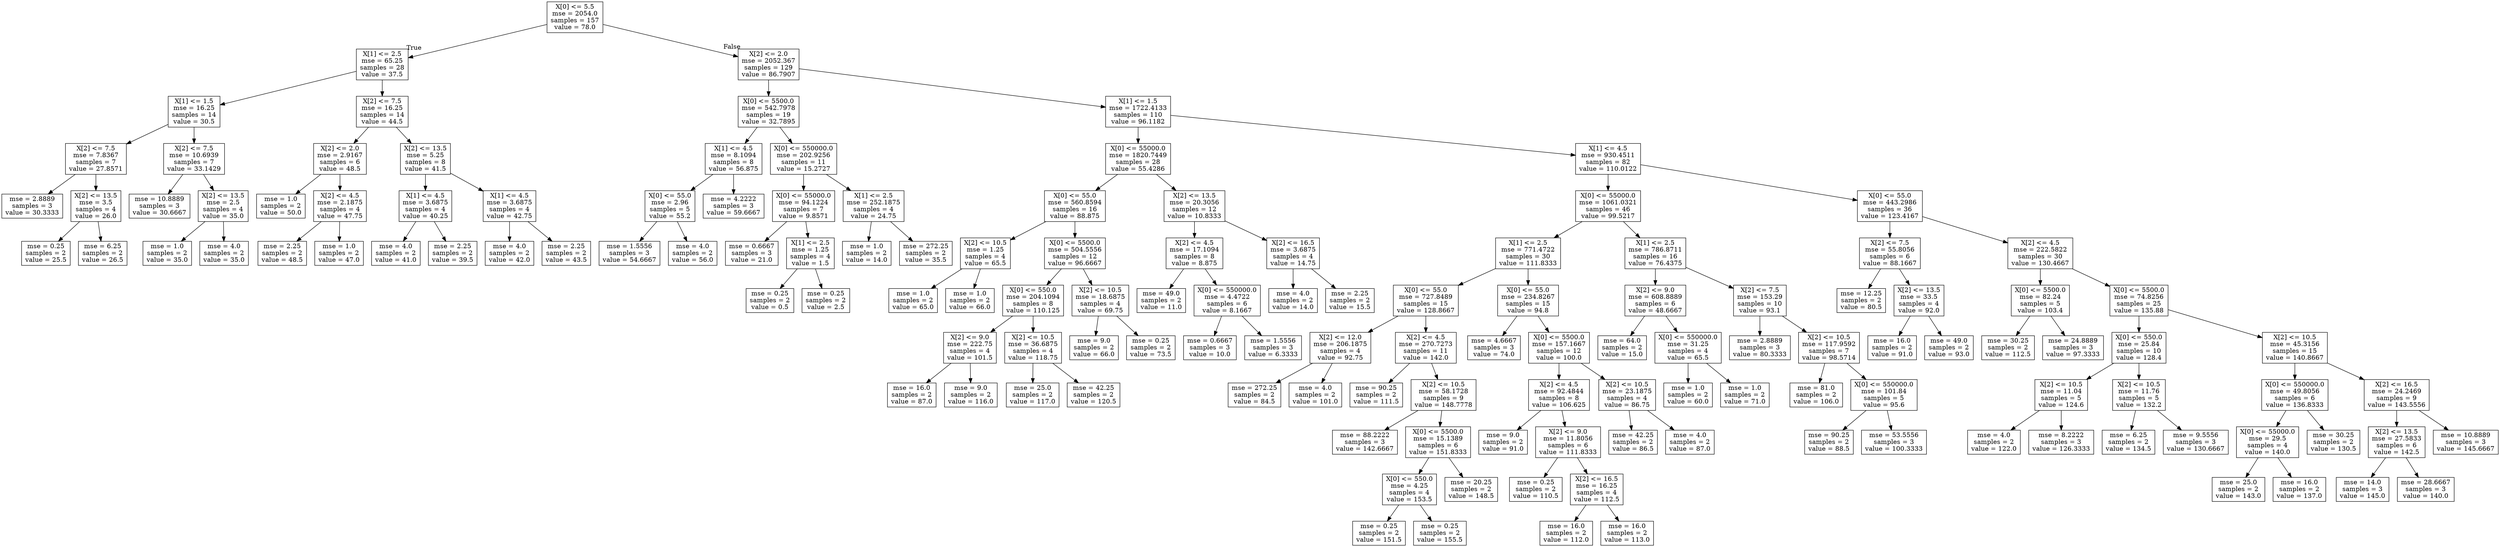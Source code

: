 digraph Tree {
node [shape=box] ;
0 [label="X[0] <= 5.5\nmse = 2054.0\nsamples = 157\nvalue = 78.0"] ;
1 [label="X[1] <= 2.5\nmse = 65.25\nsamples = 28\nvalue = 37.5"] ;
0 -> 1 [labeldistance=2.5, labelangle=45, headlabel="True"] ;
2 [label="X[1] <= 1.5\nmse = 16.25\nsamples = 14\nvalue = 30.5"] ;
1 -> 2 ;
3 [label="X[2] <= 7.5\nmse = 7.8367\nsamples = 7\nvalue = 27.8571"] ;
2 -> 3 ;
4 [label="mse = 2.8889\nsamples = 3\nvalue = 30.3333"] ;
3 -> 4 ;
5 [label="X[2] <= 13.5\nmse = 3.5\nsamples = 4\nvalue = 26.0"] ;
3 -> 5 ;
6 [label="mse = 0.25\nsamples = 2\nvalue = 25.5"] ;
5 -> 6 ;
7 [label="mse = 6.25\nsamples = 2\nvalue = 26.5"] ;
5 -> 7 ;
8 [label="X[2] <= 7.5\nmse = 10.6939\nsamples = 7\nvalue = 33.1429"] ;
2 -> 8 ;
9 [label="mse = 10.8889\nsamples = 3\nvalue = 30.6667"] ;
8 -> 9 ;
10 [label="X[2] <= 13.5\nmse = 2.5\nsamples = 4\nvalue = 35.0"] ;
8 -> 10 ;
11 [label="mse = 1.0\nsamples = 2\nvalue = 35.0"] ;
10 -> 11 ;
12 [label="mse = 4.0\nsamples = 2\nvalue = 35.0"] ;
10 -> 12 ;
13 [label="X[2] <= 7.5\nmse = 16.25\nsamples = 14\nvalue = 44.5"] ;
1 -> 13 ;
14 [label="X[2] <= 2.0\nmse = 2.9167\nsamples = 6\nvalue = 48.5"] ;
13 -> 14 ;
15 [label="mse = 1.0\nsamples = 2\nvalue = 50.0"] ;
14 -> 15 ;
16 [label="X[2] <= 4.5\nmse = 2.1875\nsamples = 4\nvalue = 47.75"] ;
14 -> 16 ;
17 [label="mse = 2.25\nsamples = 2\nvalue = 48.5"] ;
16 -> 17 ;
18 [label="mse = 1.0\nsamples = 2\nvalue = 47.0"] ;
16 -> 18 ;
19 [label="X[2] <= 13.5\nmse = 5.25\nsamples = 8\nvalue = 41.5"] ;
13 -> 19 ;
20 [label="X[1] <= 4.5\nmse = 3.6875\nsamples = 4\nvalue = 40.25"] ;
19 -> 20 ;
21 [label="mse = 4.0\nsamples = 2\nvalue = 41.0"] ;
20 -> 21 ;
22 [label="mse = 2.25\nsamples = 2\nvalue = 39.5"] ;
20 -> 22 ;
23 [label="X[1] <= 4.5\nmse = 3.6875\nsamples = 4\nvalue = 42.75"] ;
19 -> 23 ;
24 [label="mse = 4.0\nsamples = 2\nvalue = 42.0"] ;
23 -> 24 ;
25 [label="mse = 2.25\nsamples = 2\nvalue = 43.5"] ;
23 -> 25 ;
26 [label="X[2] <= 2.0\nmse = 2052.367\nsamples = 129\nvalue = 86.7907"] ;
0 -> 26 [labeldistance=2.5, labelangle=-45, headlabel="False"] ;
27 [label="X[0] <= 5500.0\nmse = 542.7978\nsamples = 19\nvalue = 32.7895"] ;
26 -> 27 ;
28 [label="X[1] <= 4.5\nmse = 8.1094\nsamples = 8\nvalue = 56.875"] ;
27 -> 28 ;
29 [label="X[0] <= 55.0\nmse = 2.96\nsamples = 5\nvalue = 55.2"] ;
28 -> 29 ;
30 [label="mse = 1.5556\nsamples = 3\nvalue = 54.6667"] ;
29 -> 30 ;
31 [label="mse = 4.0\nsamples = 2\nvalue = 56.0"] ;
29 -> 31 ;
32 [label="mse = 4.2222\nsamples = 3\nvalue = 59.6667"] ;
28 -> 32 ;
33 [label="X[0] <= 550000.0\nmse = 202.9256\nsamples = 11\nvalue = 15.2727"] ;
27 -> 33 ;
34 [label="X[0] <= 55000.0\nmse = 94.1224\nsamples = 7\nvalue = 9.8571"] ;
33 -> 34 ;
35 [label="mse = 0.6667\nsamples = 3\nvalue = 21.0"] ;
34 -> 35 ;
36 [label="X[1] <= 2.5\nmse = 1.25\nsamples = 4\nvalue = 1.5"] ;
34 -> 36 ;
37 [label="mse = 0.25\nsamples = 2\nvalue = 0.5"] ;
36 -> 37 ;
38 [label="mse = 0.25\nsamples = 2\nvalue = 2.5"] ;
36 -> 38 ;
39 [label="X[1] <= 2.5\nmse = 252.1875\nsamples = 4\nvalue = 24.75"] ;
33 -> 39 ;
40 [label="mse = 1.0\nsamples = 2\nvalue = 14.0"] ;
39 -> 40 ;
41 [label="mse = 272.25\nsamples = 2\nvalue = 35.5"] ;
39 -> 41 ;
42 [label="X[1] <= 1.5\nmse = 1722.4133\nsamples = 110\nvalue = 96.1182"] ;
26 -> 42 ;
43 [label="X[0] <= 55000.0\nmse = 1820.7449\nsamples = 28\nvalue = 55.4286"] ;
42 -> 43 ;
44 [label="X[0] <= 55.0\nmse = 560.8594\nsamples = 16\nvalue = 88.875"] ;
43 -> 44 ;
45 [label="X[2] <= 10.5\nmse = 1.25\nsamples = 4\nvalue = 65.5"] ;
44 -> 45 ;
46 [label="mse = 1.0\nsamples = 2\nvalue = 65.0"] ;
45 -> 46 ;
47 [label="mse = 1.0\nsamples = 2\nvalue = 66.0"] ;
45 -> 47 ;
48 [label="X[0] <= 5500.0\nmse = 504.5556\nsamples = 12\nvalue = 96.6667"] ;
44 -> 48 ;
49 [label="X[0] <= 550.0\nmse = 204.1094\nsamples = 8\nvalue = 110.125"] ;
48 -> 49 ;
50 [label="X[2] <= 9.0\nmse = 222.75\nsamples = 4\nvalue = 101.5"] ;
49 -> 50 ;
51 [label="mse = 16.0\nsamples = 2\nvalue = 87.0"] ;
50 -> 51 ;
52 [label="mse = 9.0\nsamples = 2\nvalue = 116.0"] ;
50 -> 52 ;
53 [label="X[2] <= 10.5\nmse = 36.6875\nsamples = 4\nvalue = 118.75"] ;
49 -> 53 ;
54 [label="mse = 25.0\nsamples = 2\nvalue = 117.0"] ;
53 -> 54 ;
55 [label="mse = 42.25\nsamples = 2\nvalue = 120.5"] ;
53 -> 55 ;
56 [label="X[2] <= 10.5\nmse = 18.6875\nsamples = 4\nvalue = 69.75"] ;
48 -> 56 ;
57 [label="mse = 9.0\nsamples = 2\nvalue = 66.0"] ;
56 -> 57 ;
58 [label="mse = 0.25\nsamples = 2\nvalue = 73.5"] ;
56 -> 58 ;
59 [label="X[2] <= 13.5\nmse = 20.3056\nsamples = 12\nvalue = 10.8333"] ;
43 -> 59 ;
60 [label="X[2] <= 4.5\nmse = 17.1094\nsamples = 8\nvalue = 8.875"] ;
59 -> 60 ;
61 [label="mse = 49.0\nsamples = 2\nvalue = 11.0"] ;
60 -> 61 ;
62 [label="X[0] <= 550000.0\nmse = 4.4722\nsamples = 6\nvalue = 8.1667"] ;
60 -> 62 ;
63 [label="mse = 0.6667\nsamples = 3\nvalue = 10.0"] ;
62 -> 63 ;
64 [label="mse = 1.5556\nsamples = 3\nvalue = 6.3333"] ;
62 -> 64 ;
65 [label="X[2] <= 16.5\nmse = 3.6875\nsamples = 4\nvalue = 14.75"] ;
59 -> 65 ;
66 [label="mse = 4.0\nsamples = 2\nvalue = 14.0"] ;
65 -> 66 ;
67 [label="mse = 2.25\nsamples = 2\nvalue = 15.5"] ;
65 -> 67 ;
68 [label="X[1] <= 4.5\nmse = 930.4511\nsamples = 82\nvalue = 110.0122"] ;
42 -> 68 ;
69 [label="X[0] <= 55000.0\nmse = 1061.0321\nsamples = 46\nvalue = 99.5217"] ;
68 -> 69 ;
70 [label="X[1] <= 2.5\nmse = 771.4722\nsamples = 30\nvalue = 111.8333"] ;
69 -> 70 ;
71 [label="X[0] <= 55.0\nmse = 727.8489\nsamples = 15\nvalue = 128.8667"] ;
70 -> 71 ;
72 [label="X[2] <= 12.0\nmse = 206.1875\nsamples = 4\nvalue = 92.75"] ;
71 -> 72 ;
73 [label="mse = 272.25\nsamples = 2\nvalue = 84.5"] ;
72 -> 73 ;
74 [label="mse = 4.0\nsamples = 2\nvalue = 101.0"] ;
72 -> 74 ;
75 [label="X[2] <= 4.5\nmse = 270.7273\nsamples = 11\nvalue = 142.0"] ;
71 -> 75 ;
76 [label="mse = 90.25\nsamples = 2\nvalue = 111.5"] ;
75 -> 76 ;
77 [label="X[2] <= 10.5\nmse = 58.1728\nsamples = 9\nvalue = 148.7778"] ;
75 -> 77 ;
78 [label="mse = 88.2222\nsamples = 3\nvalue = 142.6667"] ;
77 -> 78 ;
79 [label="X[0] <= 5500.0\nmse = 15.1389\nsamples = 6\nvalue = 151.8333"] ;
77 -> 79 ;
80 [label="X[0] <= 550.0\nmse = 4.25\nsamples = 4\nvalue = 153.5"] ;
79 -> 80 ;
81 [label="mse = 0.25\nsamples = 2\nvalue = 151.5"] ;
80 -> 81 ;
82 [label="mse = 0.25\nsamples = 2\nvalue = 155.5"] ;
80 -> 82 ;
83 [label="mse = 20.25\nsamples = 2\nvalue = 148.5"] ;
79 -> 83 ;
84 [label="X[0] <= 55.0\nmse = 234.8267\nsamples = 15\nvalue = 94.8"] ;
70 -> 84 ;
85 [label="mse = 4.6667\nsamples = 3\nvalue = 74.0"] ;
84 -> 85 ;
86 [label="X[0] <= 5500.0\nmse = 157.1667\nsamples = 12\nvalue = 100.0"] ;
84 -> 86 ;
87 [label="X[2] <= 4.5\nmse = 92.4844\nsamples = 8\nvalue = 106.625"] ;
86 -> 87 ;
88 [label="mse = 9.0\nsamples = 2\nvalue = 91.0"] ;
87 -> 88 ;
89 [label="X[2] <= 9.0\nmse = 11.8056\nsamples = 6\nvalue = 111.8333"] ;
87 -> 89 ;
90 [label="mse = 0.25\nsamples = 2\nvalue = 110.5"] ;
89 -> 90 ;
91 [label="X[2] <= 16.5\nmse = 16.25\nsamples = 4\nvalue = 112.5"] ;
89 -> 91 ;
92 [label="mse = 16.0\nsamples = 2\nvalue = 112.0"] ;
91 -> 92 ;
93 [label="mse = 16.0\nsamples = 2\nvalue = 113.0"] ;
91 -> 93 ;
94 [label="X[2] <= 10.5\nmse = 23.1875\nsamples = 4\nvalue = 86.75"] ;
86 -> 94 ;
95 [label="mse = 42.25\nsamples = 2\nvalue = 86.5"] ;
94 -> 95 ;
96 [label="mse = 4.0\nsamples = 2\nvalue = 87.0"] ;
94 -> 96 ;
97 [label="X[1] <= 2.5\nmse = 786.8711\nsamples = 16\nvalue = 76.4375"] ;
69 -> 97 ;
98 [label="X[2] <= 9.0\nmse = 608.8889\nsamples = 6\nvalue = 48.6667"] ;
97 -> 98 ;
99 [label="mse = 64.0\nsamples = 2\nvalue = 15.0"] ;
98 -> 99 ;
100 [label="X[0] <= 550000.0\nmse = 31.25\nsamples = 4\nvalue = 65.5"] ;
98 -> 100 ;
101 [label="mse = 1.0\nsamples = 2\nvalue = 60.0"] ;
100 -> 101 ;
102 [label="mse = 1.0\nsamples = 2\nvalue = 71.0"] ;
100 -> 102 ;
103 [label="X[2] <= 7.5\nmse = 153.29\nsamples = 10\nvalue = 93.1"] ;
97 -> 103 ;
104 [label="mse = 2.8889\nsamples = 3\nvalue = 80.3333"] ;
103 -> 104 ;
105 [label="X[2] <= 10.5\nmse = 117.9592\nsamples = 7\nvalue = 98.5714"] ;
103 -> 105 ;
106 [label="mse = 81.0\nsamples = 2\nvalue = 106.0"] ;
105 -> 106 ;
107 [label="X[0] <= 550000.0\nmse = 101.84\nsamples = 5\nvalue = 95.6"] ;
105 -> 107 ;
108 [label="mse = 90.25\nsamples = 2\nvalue = 88.5"] ;
107 -> 108 ;
109 [label="mse = 53.5556\nsamples = 3\nvalue = 100.3333"] ;
107 -> 109 ;
110 [label="X[0] <= 55.0\nmse = 443.2986\nsamples = 36\nvalue = 123.4167"] ;
68 -> 110 ;
111 [label="X[2] <= 7.5\nmse = 55.8056\nsamples = 6\nvalue = 88.1667"] ;
110 -> 111 ;
112 [label="mse = 12.25\nsamples = 2\nvalue = 80.5"] ;
111 -> 112 ;
113 [label="X[2] <= 13.5\nmse = 33.5\nsamples = 4\nvalue = 92.0"] ;
111 -> 113 ;
114 [label="mse = 16.0\nsamples = 2\nvalue = 91.0"] ;
113 -> 114 ;
115 [label="mse = 49.0\nsamples = 2\nvalue = 93.0"] ;
113 -> 115 ;
116 [label="X[2] <= 4.5\nmse = 222.5822\nsamples = 30\nvalue = 130.4667"] ;
110 -> 116 ;
117 [label="X[0] <= 5500.0\nmse = 82.24\nsamples = 5\nvalue = 103.4"] ;
116 -> 117 ;
118 [label="mse = 30.25\nsamples = 2\nvalue = 112.5"] ;
117 -> 118 ;
119 [label="mse = 24.8889\nsamples = 3\nvalue = 97.3333"] ;
117 -> 119 ;
120 [label="X[0] <= 5500.0\nmse = 74.8256\nsamples = 25\nvalue = 135.88"] ;
116 -> 120 ;
121 [label="X[0] <= 550.0\nmse = 25.84\nsamples = 10\nvalue = 128.4"] ;
120 -> 121 ;
122 [label="X[2] <= 10.5\nmse = 11.04\nsamples = 5\nvalue = 124.6"] ;
121 -> 122 ;
123 [label="mse = 4.0\nsamples = 2\nvalue = 122.0"] ;
122 -> 123 ;
124 [label="mse = 8.2222\nsamples = 3\nvalue = 126.3333"] ;
122 -> 124 ;
125 [label="X[2] <= 10.5\nmse = 11.76\nsamples = 5\nvalue = 132.2"] ;
121 -> 125 ;
126 [label="mse = 6.25\nsamples = 2\nvalue = 134.5"] ;
125 -> 126 ;
127 [label="mse = 9.5556\nsamples = 3\nvalue = 130.6667"] ;
125 -> 127 ;
128 [label="X[2] <= 10.5\nmse = 45.3156\nsamples = 15\nvalue = 140.8667"] ;
120 -> 128 ;
129 [label="X[0] <= 550000.0\nmse = 49.8056\nsamples = 6\nvalue = 136.8333"] ;
128 -> 129 ;
130 [label="X[0] <= 55000.0\nmse = 29.5\nsamples = 4\nvalue = 140.0"] ;
129 -> 130 ;
131 [label="mse = 25.0\nsamples = 2\nvalue = 143.0"] ;
130 -> 131 ;
132 [label="mse = 16.0\nsamples = 2\nvalue = 137.0"] ;
130 -> 132 ;
133 [label="mse = 30.25\nsamples = 2\nvalue = 130.5"] ;
129 -> 133 ;
134 [label="X[2] <= 16.5\nmse = 24.2469\nsamples = 9\nvalue = 143.5556"] ;
128 -> 134 ;
135 [label="X[2] <= 13.5\nmse = 27.5833\nsamples = 6\nvalue = 142.5"] ;
134 -> 135 ;
136 [label="mse = 14.0\nsamples = 3\nvalue = 145.0"] ;
135 -> 136 ;
137 [label="mse = 28.6667\nsamples = 3\nvalue = 140.0"] ;
135 -> 137 ;
138 [label="mse = 10.8889\nsamples = 3\nvalue = 145.6667"] ;
134 -> 138 ;
}